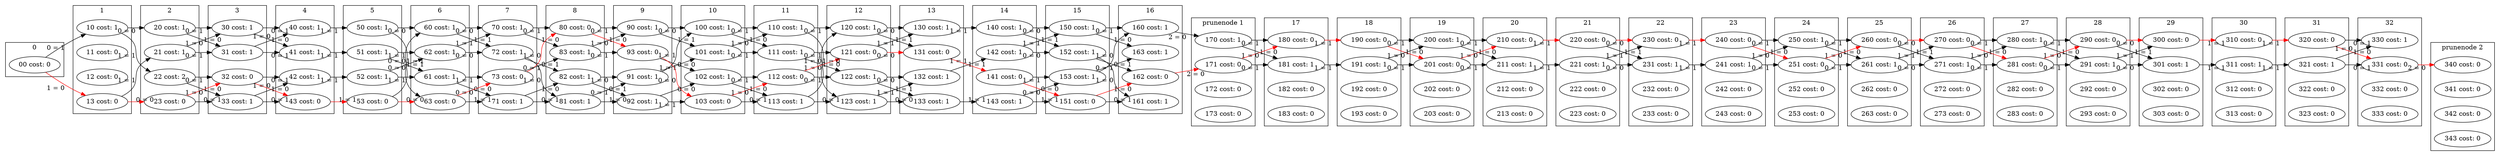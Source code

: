 strict digraph mainGraph {
	graph [rankdir=LR]
	subgraph cluster0 {
		graph [label=0]
		00 [label="00 cost: 0"]
	}
	subgraph cluster1 {
		graph [label=1]
		10 [label="10 cost: 1"]
		11 [label="11 cost: 0"]
		12 [label="12 cost: 0"]
		13 [label="13 cost: 0"]
	}
	subgraph cluster2 {
		graph [label=2]
		20 [label="20 cost: 1"]
		21 [label="21 cost: 1"]
		22 [label="22 cost: 2"]
		23 [label="23 cost: 0"]
	}
	subgraph cluster3 {
		graph [label=3]
		30 [label="30 cost: 1"]
		31 [label="31 cost: 1"]
		32 [label="32 cost: 0"]
		33 [label="33 cost: 1"]
	}
	subgraph cluster4 {
		graph [label=4]
		40 [label="40 cost: 1"]
		41 [label="41 cost: 1"]
		42 [label="42 cost: 1"]
		43 [label="43 cost: 0"]
	}
	subgraph cluster5 {
		graph [label=5]
		50 [label="50 cost: 1"]
		51 [label="51 cost: 1"]
		52 [label="52 cost: 1"]
		53 [label="53 cost: 0"]
	}
	subgraph cluster6 {
		graph [label=6]
		60 [label="60 cost: 1"]
		61 [label="61 cost: 1"]
		62 [label="62 cost: 1"]
		63 [label="63 cost: 0"]
	}
	subgraph cluster7 {
		graph [label=7]
		70 [label="70 cost: 1"]
		71 [label="71 cost: 1"]
		72 [label="72 cost: 1"]
		73 [label="73 cost: 0"]
	}
	subgraph cluster8 {
		graph [label=8]
		80 [label="80 cost: 0"]
		81 [label="81 cost: 1"]
		82 [label="82 cost: 1"]
		83 [label="83 cost: 1"]
	}
	subgraph cluster9 {
		graph [label=9]
		90 [label="90 cost: 1"]
		91 [label="91 cost: 1"]
		92 [label="92 cost: 1"]
		93 [label="93 cost: 0"]
	}
	subgraph cluster10 {
		graph [label=10]
		100 [label="100 cost: 1"]
		101 [label="101 cost: 1"]
		102 [label="102 cost: 1"]
		103 [label="103 cost: 0"]
	}
	subgraph cluster11 {
		graph [label=11]
		110 [label="110 cost: 1"]
		111 [label="111 cost: 1"]
		112 [label="112 cost: 0"]
		113 [label="113 cost: 1"]
	}
	subgraph cluster12 {
		graph [label=12]
		120 [label="120 cost: 1"]
		121 [label="121 cost: 0"]
		122 [label="122 cost: 1"]
		123 [label="123 cost: 1"]
	}
	subgraph cluster13 {
		graph [label=13]
		130 [label="130 cost: 1"]
		131 [label="131 cost: 0"]
		132 [label="132 cost: 1"]
		133 [label="133 cost: 1"]
	}
	subgraph cluster14 {
		graph [label=14]
		140 [label="140 cost: 1"]
		141 [label="141 cost: 0"]
		142 [label="142 cost: 1"]
		143 [label="143 cost: 1"]
	}
	subgraph cluster15 {
		graph [label=15]
		150 [label="150 cost: 1"]
		151 [label="151 cost: 0"]
		152 [label="152 cost: 1"]
		153 [label="153 cost: 1"]
	}
	subgraph cluster16 {
		graph [label=16]
		160 [label="160 cost: 1"]
		161 [label="161 cost: 1"]
		162 [label="162 cost: 0"]
		163 [label="163 cost: 1"]
	}
	subgraph "clusterprunenode 1" {
		graph [label="prunenode 1"]
		170 [label="170 cost: 1"]
		171 [label="171 cost: 0"]
		172 [label="172 cost: 0"]
		173 [label="173 cost: 0"]
	}
	subgraph cluster17 {
		graph [label=17]
		180 [label="180 cost: 0"]
		181 [label="181 cost: 1"]
		182 [label="182 cost: 0"]
		183 [label="183 cost: 0"]
	}
	subgraph cluster18 {
		graph [label=18]
		190 [label="190 cost: 0"]
		191 [label="191 cost: 1"]
		192 [label="192 cost: 0"]
		193 [label="193 cost: 0"]
	}
	subgraph cluster19 {
		graph [label=19]
		200 [label="200 cost: 1"]
		201 [label="201 cost: 0"]
		202 [label="202 cost: 0"]
		203 [label="203 cost: 0"]
	}
	subgraph cluster20 {
		graph [label=20]
		210 [label="210 cost: 0"]
		211 [label="211 cost: 1"]
		212 [label="212 cost: 0"]
		213 [label="213 cost: 0"]
	}
	subgraph cluster21 {
		graph [label=21]
		220 [label="220 cost: 0"]
		221 [label="221 cost: 1"]
		222 [label="222 cost: 0"]
		223 [label="223 cost: 0"]
	}
	subgraph cluster22 {
		graph [label=22]
		230 [label="230 cost: 0"]
		231 [label="231 cost: 1"]
		232 [label="232 cost: 0"]
		233 [label="233 cost: 0"]
	}
	subgraph cluster23 {
		graph [label=23]
		240 [label="240 cost: 0"]
		241 [label="241 cost: 1"]
		242 [label="242 cost: 0"]
		243 [label="243 cost: 0"]
	}
	subgraph cluster24 {
		graph [label=24]
		250 [label="250 cost: 1"]
		251 [label="251 cost: 0"]
		252 [label="252 cost: 0"]
		253 [label="253 cost: 0"]
	}
	subgraph cluster25 {
		graph [label=25]
		260 [label="260 cost: 0"]
		261 [label="261 cost: 1"]
		262 [label="262 cost: 0"]
		263 [label="263 cost: 0"]
	}
	subgraph cluster26 {
		graph [label=26]
		270 [label="270 cost: 0"]
		271 [label="271 cost: 1"]
		272 [label="272 cost: 0"]
		273 [label="273 cost: 0"]
	}
	subgraph cluster27 {
		graph [label=27]
		280 [label="280 cost: 1"]
		281 [label="281 cost: 0"]
		282 [label="282 cost: 0"]
		283 [label="283 cost: 0"]
	}
	subgraph cluster28 {
		graph [label=28]
		290 [label="290 cost: 0"]
		291 [label="291 cost: 1"]
		292 [label="292 cost: 0"]
		293 [label="293 cost: 0"]
	}
	subgraph cluster29 {
		graph [label=29]
		300 [label="300 cost: 0"]
		301 [label="301 cost: 1"]
		302 [label="302 cost: 0"]
		303 [label="303 cost: 0"]
	}
	subgraph cluster30 {
		graph [label=30]
		310 [label="310 cost: 0"]
		311 [label="311 cost: 1"]
		312 [label="312 cost: 0"]
		313 [label="313 cost: 0"]
	}
	subgraph cluster31 {
		graph [label=31]
		320 [label="320 cost: 0"]
		321 [label="321 cost: 1"]
		322 [label="322 cost: 0"]
		323 [label="323 cost: 0"]
	}
	subgraph cluster32 {
		graph [label=32]
		330 [label="330 cost: 1"]
		331 [label="331 cost: 0"]
		332 [label="332 cost: 0"]
		333 [label="333 cost: 0"]
	}
	subgraph "clusterprunenode 2" {
		graph [label="prunenode 2"]
		340 [label="340 cost: 0"]
		341 [label="341 cost: 0"]
		342 [label="342 cost: 0"]
		343 [label="343 cost: 0"]
	}
	00 -> 10 [rank=same xlabel="0 = 1"]
	00 -> 13 [rank=same xlabel="1 = 0"]
	10 -> 20 [rank=same xlabel="0 = 0"]
	10 -> 22 [rank=same xlabel="1 = 1"]
	13 -> 23 [rank=same xlabel="0 = 0"]
	13 -> 21 [rank=same xlabel="1 = 1"]
	20 -> 30 [rank=same xlabel="0 = 1"]
	20 -> 31 [rank=same xlabel="1 = 0"]
	22 -> 32 [rank=same xlabel="0 = 1"]
	22 -> 33 [rank=same xlabel="1 = 0"]
	23 -> 33 [rank=same xlabel="0 = 1"]
	23 -> 32 [rank=same xlabel="1 = 0"]
	21 -> 31 [rank=same xlabel="0 = 1"]
	21 -> 30 [rank=same xlabel="1 = 0"]
	30 -> 40 [rank=same xlabel="0 = 1"]
	30 -> 41 [rank=same xlabel="1 = 0"]
	31 -> 41 [rank=same xlabel="0 = 1"]
	31 -> 40 [rank=same xlabel="1 = 0"]
	32 -> 42 [rank=same xlabel="0 = 1"]
	32 -> 43 [rank=same xlabel="1 = 0"]
	33 -> 43 [rank=same xlabel="0 = 1"]
	33 -> 42 [rank=same xlabel="1 = 0"]
	40 -> 50 [rank=same xlabel="0 = 0"]
	40 -> 50 [rank=same xlabel="1 = 1"]
	41 -> 51 [rank=same xlabel="0 = 0"]
	41 -> 51 [rank=same xlabel="1 = 1"]
	42 -> 52 [rank=same xlabel="0 = 0"]
	42 -> 52 [rank=same xlabel="1 = 1"]
	43 -> 53 [rank=same xlabel="0 = 0"]
	43 -> 53 [rank=same xlabel="1 = 1"]
	50 -> 60 [rank=same xlabel="0 = 0"]
	50 -> 63 [rank=same xlabel="1 = 1"]
	51 -> 61 [rank=same xlabel="0 = 0"]
	51 -> 62 [rank=same xlabel="1 = 1"]
	52 -> 62 [rank=same xlabel="0 = 0"]
	52 -> 61 [rank=same xlabel="1 = 1"]
	53 -> 63 [rank=same xlabel="0 = 0"]
	53 -> 60 [rank=same xlabel="1 = 1"]
	60 -> 70 [rank=same xlabel="0 = 0"]
	60 -> 72 [rank=same xlabel="1 = 1"]
	63 -> 73 [rank=same xlabel="0 = 0"]
	63 -> 71 [rank=same xlabel="1 = 1"]
	61 -> 71 [rank=same xlabel="0 = 0"]
	61 -> 73 [rank=same xlabel="1 = 1"]
	62 -> 72 [rank=same xlabel="0 = 0"]
	62 -> 70 [rank=same xlabel="1 = 1"]
	70 -> 80 [rank=same xlabel="0 = 1"]
	70 -> 83 [rank=same xlabel="1 = 0"]
	72 -> 82 [rank=same xlabel="0 = 1"]
	72 -> 81 [rank=same xlabel="1 = 0"]
	73 -> 83 [rank=same xlabel="0 = 1"]
	73 -> 80 [rank=same xlabel="1 = 0"]
	71 -> 81 [rank=same xlabel="0 = 1"]
	71 -> 82 [rank=same xlabel="1 = 0"]
	80 -> 90 [rank=same xlabel="0 = 1"]
	80 -> 93 [rank=same xlabel="1 = 0"]
	83 -> 93 [rank=same xlabel="0 = 1"]
	83 -> 90 [rank=same xlabel="1 = 0"]
	82 -> 92 [rank=same xlabel="0 = 1"]
	82 -> 91 [rank=same xlabel="1 = 0"]
	81 -> 91 [rank=same xlabel="0 = 1"]
	81 -> 92 [rank=same xlabel="1 = 0"]
	90 -> 100 [rank=same xlabel="0 = 0"]
	90 -> 101 [rank=same xlabel="1 = 1"]
	93 -> 103 [rank=same xlabel="0 = 0"]
	93 -> 102 [rank=same xlabel="1 = 1"]
	92 -> 102 [rank=same xlabel="0 = 0"]
	92 -> 103 [rank=same xlabel="1 = 1"]
	91 -> 101 [rank=same xlabel="0 = 0"]
	91 -> 100 [rank=same xlabel="1 = 1"]
	100 -> 110 [rank=same xlabel="0 = 1"]
	100 -> 111 [rank=same xlabel="1 = 0"]
	101 -> 111 [rank=same xlabel="0 = 1"]
	101 -> 110 [rank=same xlabel="1 = 0"]
	103 -> 113 [rank=same xlabel="0 = 1"]
	103 -> 112 [rank=same xlabel="1 = 0"]
	102 -> 112 [rank=same xlabel="0 = 1"]
	102 -> 113 [rank=same xlabel="1 = 0"]
	110 -> 120 [rank=same xlabel="0 = 1"]
	110 -> 123 [rank=same xlabel="1 = 0"]
	111 -> 121 [rank=same xlabel="0 = 1"]
	111 -> 122 [rank=same xlabel="1 = 0"]
	113 -> 123 [rank=same xlabel="0 = 1"]
	113 -> 120 [rank=same xlabel="1 = 0"]
	112 -> 122 [rank=same xlabel="0 = 1"]
	112 -> 121 [rank=same xlabel="1 = 0"]
	120 -> 130 [rank=same xlabel="0 = 0"]
	120 -> 131 [rank=same xlabel="1 = 1"]
	123 -> 133 [rank=same xlabel="0 = 0"]
	123 -> 132 [rank=same xlabel="1 = 1"]
	121 -> 131 [rank=same xlabel="0 = 0"]
	121 -> 130 [rank=same xlabel="1 = 1"]
	122 -> 132 [rank=same xlabel="0 = 0"]
	122 -> 133 [rank=same xlabel="1 = 1"]
	130 -> 140 [rank=same xlabel="0 = 0"]
	130 -> 140 [rank=same xlabel="1 = 1"]
	131 -> 141 [rank=same xlabel="0 = 0"]
	131 -> 141 [rank=same xlabel="1 = 1"]
	133 -> 143 [rank=same xlabel="0 = 0"]
	133 -> 143 [rank=same xlabel="1 = 1"]
	132 -> 142 [rank=same xlabel="0 = 0"]
	132 -> 142 [rank=same xlabel="1 = 1"]
	140 -> 150 [rank=same xlabel="0 = 0"]
	140 -> 152 [rank=same xlabel="1 = 1"]
	141 -> 151 [rank=same xlabel="0 = 0"]
	141 -> 153 [rank=same xlabel="1 = 1"]
	143 -> 153 [rank=same xlabel="0 = 0"]
	143 -> 151 [rank=same xlabel="1 = 1"]
	142 -> 152 [rank=same xlabel="0 = 0"]
	142 -> 150 [rank=same xlabel="1 = 1"]
	150 -> 160 [rank=same xlabel="0 = 1"]
	150 -> 163 [rank=same xlabel="1 = 0"]
	152 -> 162 [rank=same xlabel="0 = 1"]
	152 -> 161 [rank=same xlabel="1 = 0"]
	151 -> 161 [rank=same xlabel="0 = 1"]
	151 -> 162 [rank=same xlabel="1 = 0"]
	153 -> 163 [rank=same xlabel="0 = 1"]
	153 -> 160 [rank=same xlabel="1 = 0"]
	160 -> 170 [rank=same xlabel="2 = 0"]
	162 -> 171 [rank=same xlabel="2 = 0"]
	170 -> 180 [rank=same xlabel="0 = 1"]
	170 -> 181 [rank=same xlabel="1 = 0"]
	171 -> 181 [rank=same xlabel="0 = 1"]
	171 -> 180 [rank=same xlabel="1 = 0"]
	180 -> 190 [rank=same xlabel="0 = 0"]
	180 -> 190 [rank=same xlabel="1 = 1"]
	181 -> 191 [rank=same xlabel="0 = 0"]
	181 -> 191 [rank=same xlabel="1 = 1"]
	190 -> 200 [rank=same xlabel="0 = 1"]
	190 -> 201 [rank=same xlabel="1 = 0"]
	191 -> 201 [rank=same xlabel="0 = 1"]
	191 -> 200 [rank=same xlabel="1 = 0"]
	200 -> 210 [rank=same xlabel="0 = 1"]
	200 -> 211 [rank=same xlabel="1 = 0"]
	201 -> 211 [rank=same xlabel="0 = 1"]
	201 -> 210 [rank=same xlabel="1 = 0"]
	210 -> 220 [rank=same xlabel="0 = 0"]
	210 -> 220 [rank=same xlabel="1 = 1"]
	211 -> 221 [rank=same xlabel="0 = 0"]
	211 -> 221 [rank=same xlabel="1 = 1"]
	220 -> 230 [rank=same xlabel="0 = 0"]
	220 -> 231 [rank=same xlabel="1 = 1"]
	221 -> 231 [rank=same xlabel="0 = 0"]
	221 -> 230 [rank=same xlabel="1 = 1"]
	230 -> 240 [rank=same xlabel="0 = 0"]
	230 -> 240 [rank=same xlabel="1 = 1"]
	231 -> 241 [rank=same xlabel="0 = 0"]
	231 -> 241 [rank=same xlabel="1 = 1"]
	240 -> 250 [rank=same xlabel="0 = 1"]
	240 -> 251 [rank=same xlabel="1 = 0"]
	241 -> 251 [rank=same xlabel="0 = 1"]
	241 -> 250 [rank=same xlabel="1 = 0"]
	250 -> 260 [rank=same xlabel="0 = 1"]
	250 -> 261 [rank=same xlabel="1 = 0"]
	251 -> 261 [rank=same xlabel="0 = 1"]
	251 -> 260 [rank=same xlabel="1 = 0"]
	260 -> 270 [rank=same xlabel="0 = 0"]
	260 -> 271 [rank=same xlabel="1 = 1"]
	261 -> 271 [rank=same xlabel="0 = 0"]
	261 -> 270 [rank=same xlabel="1 = 1"]
	270 -> 280 [rank=same xlabel="0 = 1"]
	270 -> 281 [rank=same xlabel="1 = 0"]
	271 -> 281 [rank=same xlabel="0 = 1"]
	271 -> 280 [rank=same xlabel="1 = 0"]
	280 -> 290 [rank=same xlabel="0 = 1"]
	280 -> 291 [rank=same xlabel="1 = 0"]
	281 -> 291 [rank=same xlabel="0 = 1"]
	281 -> 290 [rank=same xlabel="1 = 0"]
	290 -> 300 [rank=same xlabel="0 = 0"]
	290 -> 301 [rank=same xlabel="1 = 1"]
	291 -> 301 [rank=same xlabel="0 = 0"]
	291 -> 300 [rank=same xlabel="1 = 1"]
	300 -> 310 [rank=same xlabel="0 = 0"]
	300 -> 310 [rank=same xlabel="1 = 1"]
	301 -> 311 [rank=same xlabel="0 = 0"]
	301 -> 311 [rank=same xlabel="1 = 1"]
	310 -> 320 [rank=same xlabel="0 = 0"]
	310 -> 320 [rank=same xlabel="1 = 1"]
	311 -> 321 [rank=same xlabel="0 = 0"]
	311 -> 321 [rank=same xlabel="1 = 1"]
	320 -> 330 [rank=same xlabel="0 = 1"]
	320 -> 331 [rank=same xlabel="1 = 0"]
	321 -> 331 [rank=same xlabel="0 = 1"]
	321 -> 330 [rank=same xlabel="1 = 0"]
	331 -> 340 [rank=same xlabel="2 = 0"]
	331 -> 340 [color=red]
	320 -> 331 [color=red]
	310 -> 320 [color=red]
	300 -> 310 [color=red]
	290 -> 300 [color=red]
	281 -> 290 [color=red]
	270 -> 281 [color=red]
	260 -> 270 [color=red]
	251 -> 260 [color=red]
	240 -> 251 [color=red]
	230 -> 240 [color=red]
	220 -> 230 [color=red]
	210 -> 220 [color=red]
	201 -> 210 [color=red]
	190 -> 201 [color=red]
	180 -> 190 [color=red]
	171 -> 180 [color=red]
	162 -> 171 [color=red]
	151 -> 162 [color=red]
	141 -> 151 [color=red]
	131 -> 141 [color=red]
	121 -> 131 [color=red]
	112 -> 121 [color=red]
	103 -> 112 [color=red]
	93 -> 103 [color=red]
	80 -> 93 [color=red]
	73 -> 80 [color=red]
	63 -> 73 [color=red]
	53 -> 63 [color=red]
	43 -> 53 [color=red]
	32 -> 43 [color=red]
	23 -> 32 [color=red]
	13 -> 23 [color=red]
	00 -> 13 [color=red]
}
